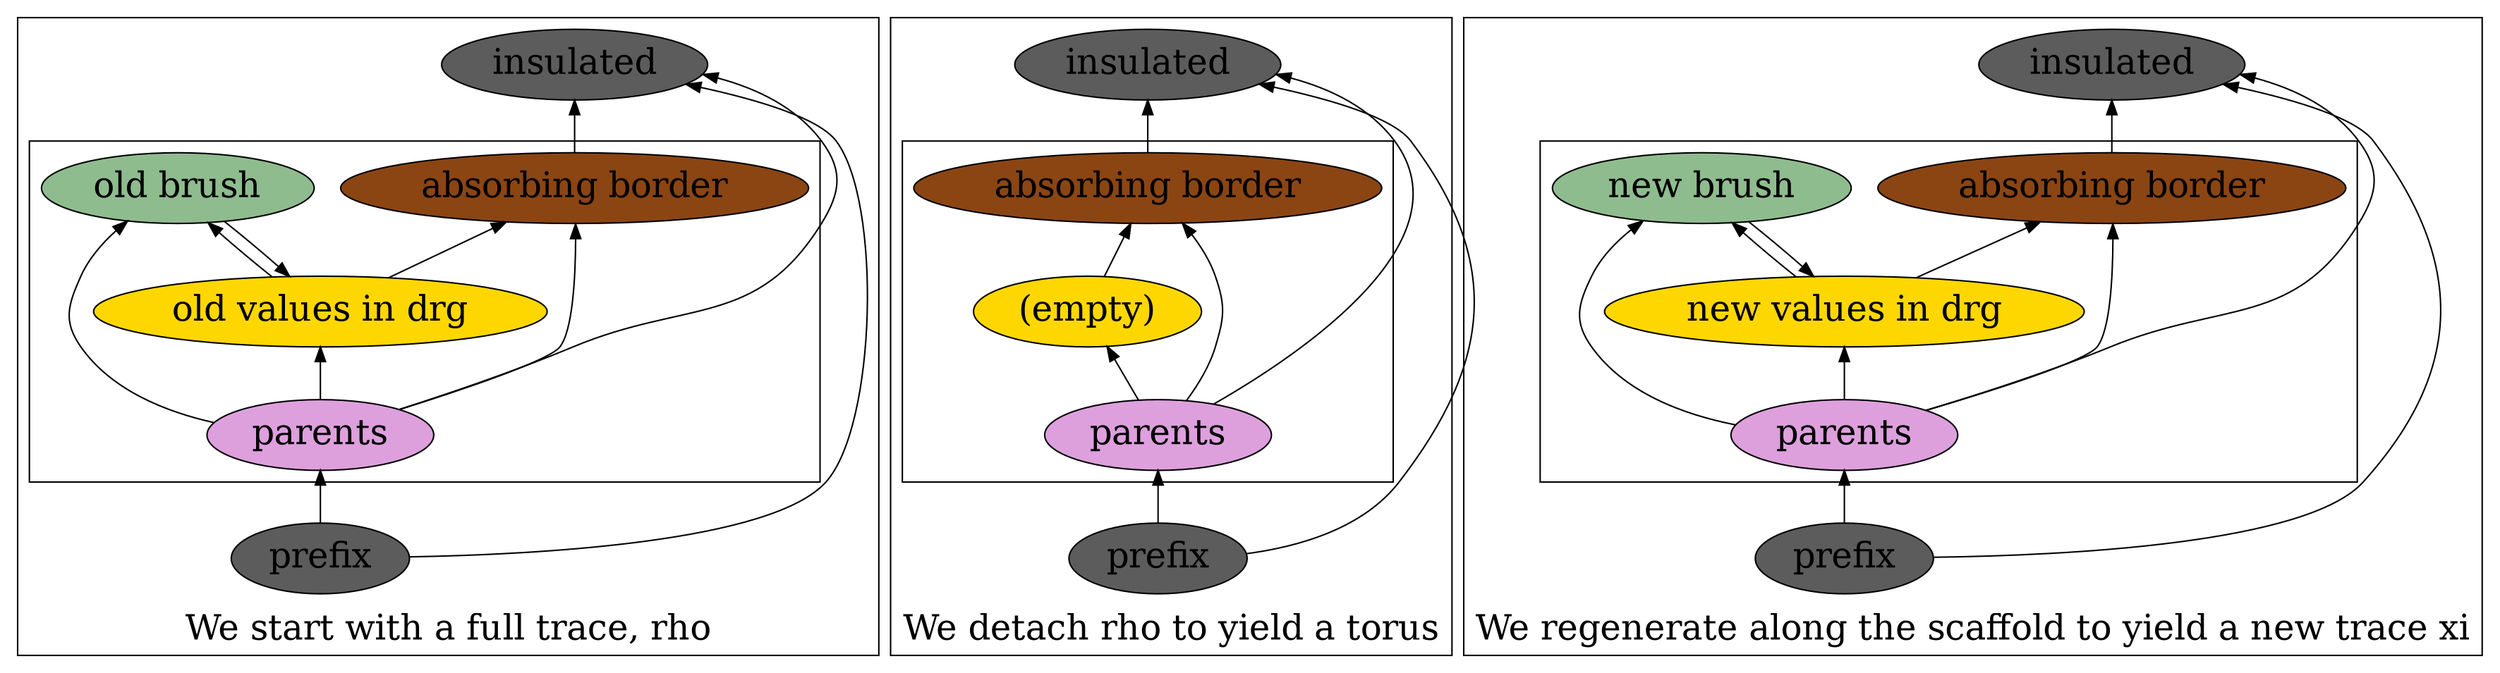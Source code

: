digraph {
rankdir=BT
fontsize=24
compound=true

subgraph clusterRHO {

label = "We start with a full trace, rho"

rho_nd ["fillcolor"="grey36" "fontsize"="24" "label"="prefix" "style"="filled"]

subgraph clusterRHO1 {
label=""
rho_parents ["fillcolor"="plum" "fontsize"="24" "label"="parents" "style"="filled"]
rho_drg ["fillcolor"="gold" "fontsize"="24" "label"="old values in drg" "style"="filled"]
rho_brush ["fillcolor"="darkseagreen" "fontsize"="24" "label"="old brush" "style"="filled"]
rho_absorbing ["fillcolor"="saddlebrown" "fontsize"="24" "label"="absorbing border" "style"="filled"]

}

rho_insulated ["fillcolor"="grey36" "fontsize"="24" "label"="insulated" "style"="filled"]

rho_nd -> rho_parents
rho_parents -> rho_drg
rho_parents -> rho_brush
rho_parents -> rho_absorbing
rho_drg -> rho_brush
rho_brush -> rho_drg
rho_drg -> rho_absorbing
rho_absorbing -> rho_insulated
rho_nd -> rho_insulated [constraint=false]
rho_parents -> rho_insulated [constraint=false]

}

subgraph clusterTORUS {
label="We detach rho to yield a torus"
nd ["fillcolor"="grey36" "fontsize"="24" "label"="prefix" "style"="filled"]

subgraph clusterTORUS1 {
label=""
parents ["fillcolor"="plum" "fontsize"="24" "label"="parents" "style"="filled"]
drg ["fillcolor"="gold" "fontsize"="24" "label"="(empty)" "style"="filled"]
absorbing ["fillcolor"="saddlebrown" "fontsize"="24" "label"="absorbing border" "style"="filled"]

}

insulated ["fillcolor"="grey36" "fontsize"="24" "label"="insulated" "style"="filled"]

nd -> parents
parents -> drg
parents -> absorbing
drg -> absorbing
absorbing -> insulated
nd -> insulated [constraint=false]
parents -> insulated [constraint=false]

}


subgraph clusterXI {

label = "We regenerate along the scaffold to yield a new trace xi"

xi_nd ["fillcolor"="grey36" "fontsize"="24" "label"="prefix" "style"="filled"]

subgraph clusterXI1 {
label=""
xi_parents ["fillcolor"="plum" "fontsize"="24" "label"="parents" "style"="filled"]
xi_drg ["fillcolor"="gold" "fontsize"="24" "label"="new values in drg" "style"="filled"]
xi_brush ["fillcolor"="darkseagreen" "fontsize"="24" "label"="new brush" "style"="filled"]
xi_absorbing ["fillcolor"="saddlebrown" "fontsize"="24" "label"="absorbing border" "style"="filled"]

}

xi_insulated ["fillcolor"="grey36" "fontsize"="24" "label"="insulated" "style"="filled"]

xi_nd -> xi_parents
xi_parents -> xi_drg
xi_parents -> xi_brush
xi_parents -> xi_absorbing
xi_drg -> xi_brush
xi_brush -> xi_drg
xi_drg -> xi_absorbing
xi_absorbing -> xi_insulated
xi_nd -> xi_insulated [constraint=false]
xi_parents -> xi_insulated [constraint=false]

}


//rho_drg -> drg [ltail=clusterRHO,lhead=clusterTORUS,label = "detach rho" fontsize="24" constraint=false];
//drg -> xi_drg [ltail=clusterTORUS,lhead=clusterXI,label = "regen xi" fontsize="24" constrain=false];

}